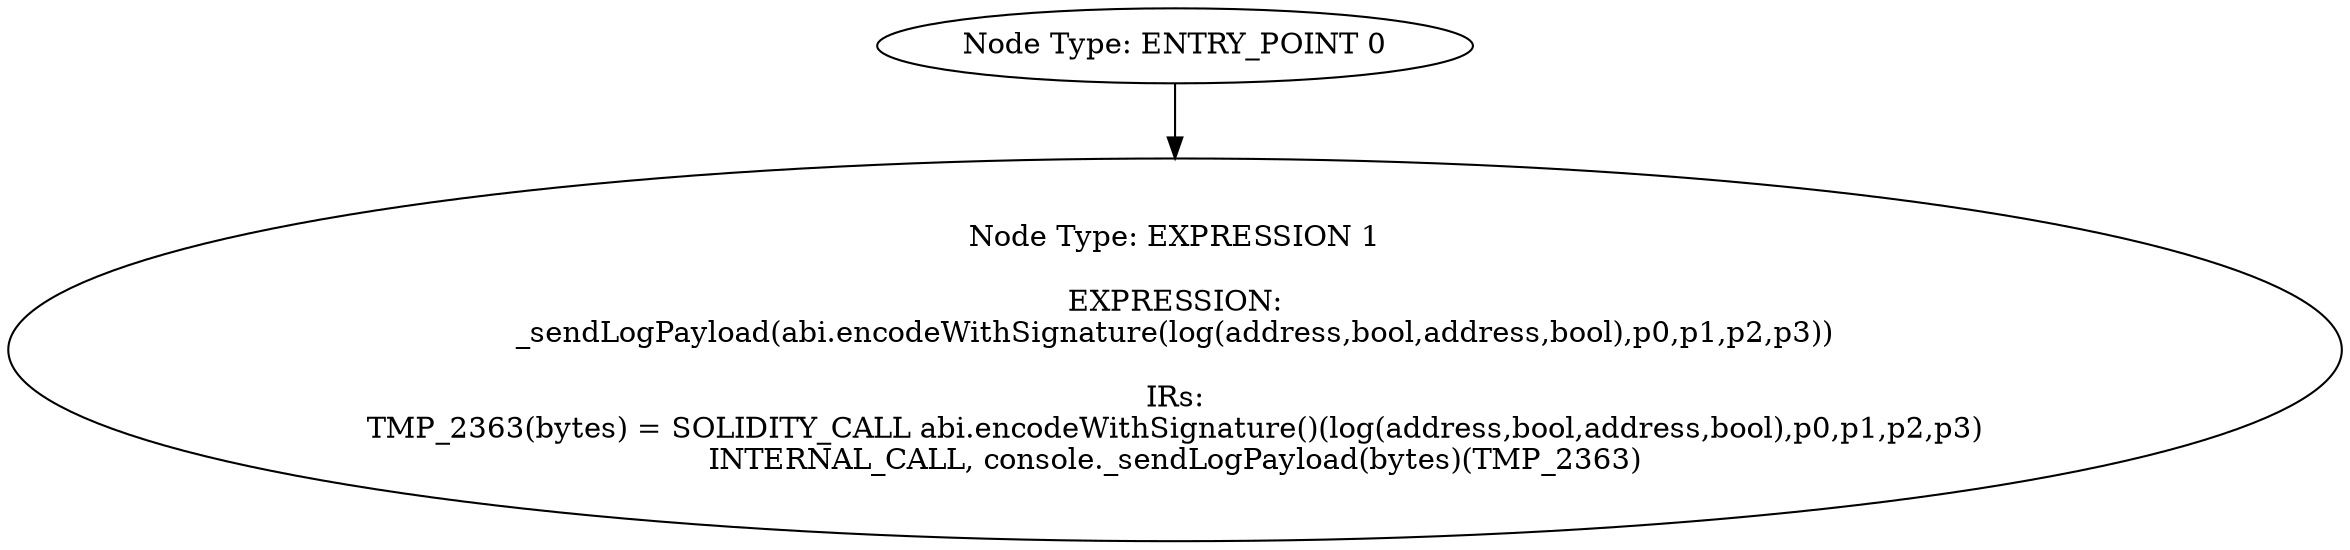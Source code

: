 digraph{
0[label="Node Type: ENTRY_POINT 0
"];
0->1;
1[label="Node Type: EXPRESSION 1

EXPRESSION:
_sendLogPayload(abi.encodeWithSignature(log(address,bool,address,bool),p0,p1,p2,p3))

IRs:
TMP_2363(bytes) = SOLIDITY_CALL abi.encodeWithSignature()(log(address,bool,address,bool),p0,p1,p2,p3)
INTERNAL_CALL, console._sendLogPayload(bytes)(TMP_2363)"];
}
